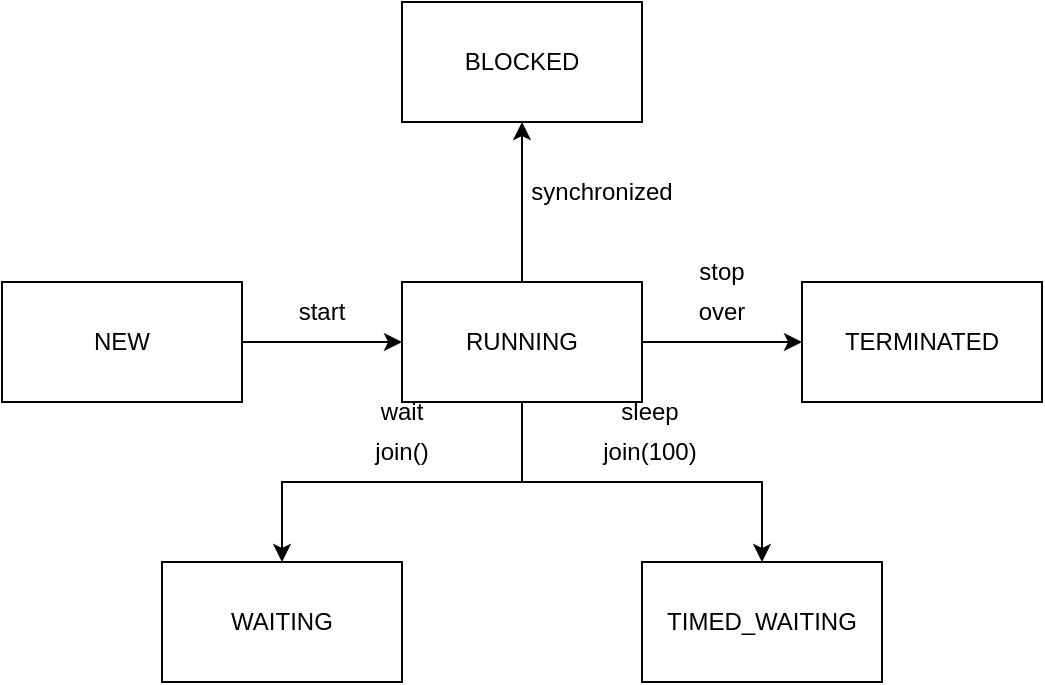 <mxfile version="15.8.4" type="device"><diagram id="Fd1fc1UoUnRgP1q26x6r" name="第 1 页"><mxGraphModel dx="1038" dy="641" grid="1" gridSize="10" guides="1" tooltips="1" connect="1" arrows="1" fold="1" page="1" pageScale="1" pageWidth="827" pageHeight="1169" math="0" shadow="0"><root><mxCell id="0"/><mxCell id="1" parent="0"/><mxCell id="q3L8nxchNQr7cQ4n5MsO-3" value="" style="edgeStyle=orthogonalEdgeStyle;rounded=0;orthogonalLoop=1;jettySize=auto;html=1;" parent="1" source="q3L8nxchNQr7cQ4n5MsO-1" target="q3L8nxchNQr7cQ4n5MsO-2" edge="1"><mxGeometry relative="1" as="geometry"/></mxCell><mxCell id="q3L8nxchNQr7cQ4n5MsO-1" value="NEW" style="rounded=0;whiteSpace=wrap;html=1;" parent="1" vertex="1"><mxGeometry x="120" y="410" width="120" height="60" as="geometry"/></mxCell><mxCell id="q3L8nxchNQr7cQ4n5MsO-5" value="" style="edgeStyle=orthogonalEdgeStyle;rounded=0;orthogonalLoop=1;jettySize=auto;html=1;" parent="1" source="q3L8nxchNQr7cQ4n5MsO-2" target="q3L8nxchNQr7cQ4n5MsO-4" edge="1"><mxGeometry relative="1" as="geometry"/></mxCell><mxCell id="q3L8nxchNQr7cQ4n5MsO-7" value="" style="edgeStyle=orthogonalEdgeStyle;rounded=0;orthogonalLoop=1;jettySize=auto;html=1;" parent="1" source="q3L8nxchNQr7cQ4n5MsO-2" target="q3L8nxchNQr7cQ4n5MsO-6" edge="1"><mxGeometry relative="1" as="geometry"/></mxCell><mxCell id="q3L8nxchNQr7cQ4n5MsO-9" value="" style="edgeStyle=orthogonalEdgeStyle;rounded=0;orthogonalLoop=1;jettySize=auto;html=1;" parent="1" source="q3L8nxchNQr7cQ4n5MsO-2" target="q3L8nxchNQr7cQ4n5MsO-8" edge="1"><mxGeometry relative="1" as="geometry"/></mxCell><mxCell id="q3L8nxchNQr7cQ4n5MsO-11" value="" style="edgeStyle=orthogonalEdgeStyle;rounded=0;orthogonalLoop=1;jettySize=auto;html=1;" parent="1" source="q3L8nxchNQr7cQ4n5MsO-2" target="q3L8nxchNQr7cQ4n5MsO-10" edge="1"><mxGeometry relative="1" as="geometry"/></mxCell><mxCell id="q3L8nxchNQr7cQ4n5MsO-2" value="RUNNING" style="whiteSpace=wrap;html=1;rounded=0;" parent="1" vertex="1"><mxGeometry x="320" y="410" width="120" height="60" as="geometry"/></mxCell><mxCell id="q3L8nxchNQr7cQ4n5MsO-4" value="TERMINATED" style="whiteSpace=wrap;html=1;rounded=0;" parent="1" vertex="1"><mxGeometry x="520" y="410" width="120" height="60" as="geometry"/></mxCell><mxCell id="q3L8nxchNQr7cQ4n5MsO-6" value="BLOCKED" style="whiteSpace=wrap;html=1;rounded=0;" parent="1" vertex="1"><mxGeometry x="320" y="270" width="120" height="60" as="geometry"/></mxCell><mxCell id="q3L8nxchNQr7cQ4n5MsO-8" value="WAITING" style="whiteSpace=wrap;html=1;rounded=0;" parent="1" vertex="1"><mxGeometry x="200" y="550" width="120" height="60" as="geometry"/></mxCell><mxCell id="q3L8nxchNQr7cQ4n5MsO-10" value="TIMED_WAITING" style="whiteSpace=wrap;html=1;rounded=0;" parent="1" vertex="1"><mxGeometry x="440" y="550" width="120" height="60" as="geometry"/></mxCell><mxCell id="q3L8nxchNQr7cQ4n5MsO-12" value="start" style="text;html=1;strokeColor=none;fillColor=none;align=center;verticalAlign=middle;whiteSpace=wrap;rounded=0;" parent="1" vertex="1"><mxGeometry x="250" y="410" width="60" height="30" as="geometry"/></mxCell><mxCell id="q3L8nxchNQr7cQ4n5MsO-13" value="stop" style="text;html=1;strokeColor=none;fillColor=none;align=center;verticalAlign=middle;whiteSpace=wrap;rounded=0;" parent="1" vertex="1"><mxGeometry x="450" y="390" width="60" height="30" as="geometry"/></mxCell><mxCell id="q3L8nxchNQr7cQ4n5MsO-16" value="over" style="text;html=1;strokeColor=none;fillColor=none;align=center;verticalAlign=middle;whiteSpace=wrap;rounded=0;" parent="1" vertex="1"><mxGeometry x="450" y="410" width="60" height="30" as="geometry"/></mxCell><mxCell id="q3L8nxchNQr7cQ4n5MsO-17" value="synchronized" style="text;html=1;strokeColor=none;fillColor=none;align=center;verticalAlign=middle;whiteSpace=wrap;rounded=0;" parent="1" vertex="1"><mxGeometry x="390" y="350" width="60" height="30" as="geometry"/></mxCell><mxCell id="q3L8nxchNQr7cQ4n5MsO-18" value="wait" style="text;html=1;strokeColor=none;fillColor=none;align=center;verticalAlign=middle;whiteSpace=wrap;rounded=0;" parent="1" vertex="1"><mxGeometry x="290" y="460" width="60" height="30" as="geometry"/></mxCell><mxCell id="q3L8nxchNQr7cQ4n5MsO-19" value="sleep" style="text;html=1;strokeColor=none;fillColor=none;align=center;verticalAlign=middle;whiteSpace=wrap;rounded=0;" parent="1" vertex="1"><mxGeometry x="414" y="460" width="60" height="30" as="geometry"/></mxCell><mxCell id="q3L8nxchNQr7cQ4n5MsO-20" value="join(100)" style="text;html=1;strokeColor=none;fillColor=none;align=center;verticalAlign=middle;whiteSpace=wrap;rounded=0;" parent="1" vertex="1"><mxGeometry x="414" y="480" width="60" height="30" as="geometry"/></mxCell><mxCell id="q3L8nxchNQr7cQ4n5MsO-21" value="join()" style="text;html=1;strokeColor=none;fillColor=none;align=center;verticalAlign=middle;whiteSpace=wrap;rounded=0;" parent="1" vertex="1"><mxGeometry x="290" y="480" width="60" height="30" as="geometry"/></mxCell></root></mxGraphModel></diagram></mxfile>